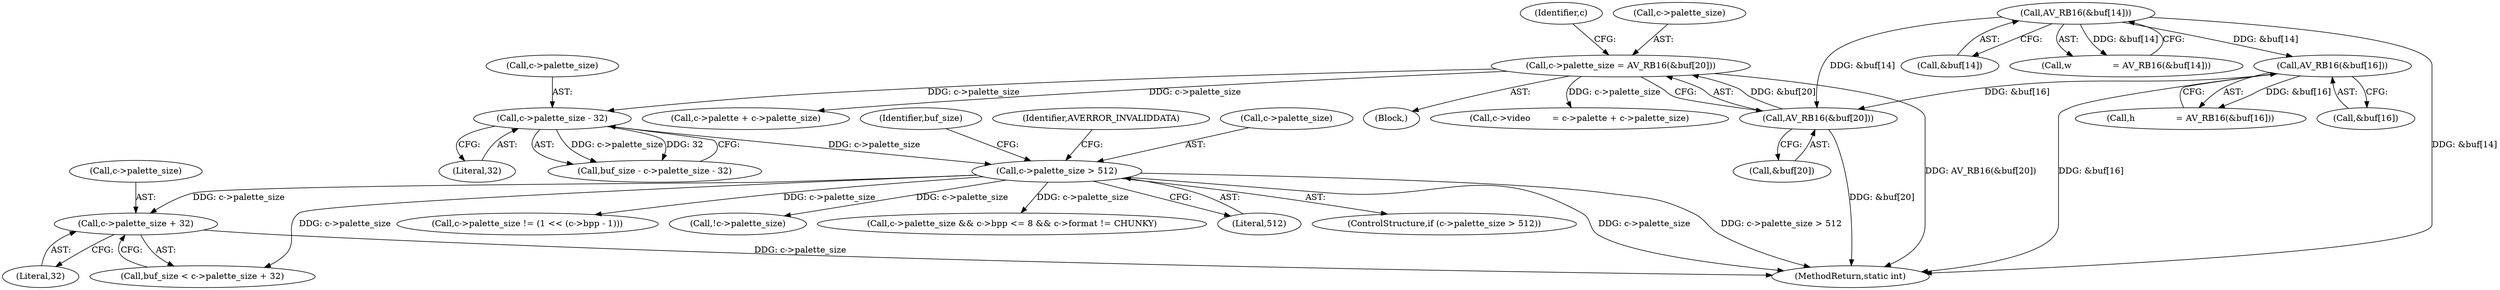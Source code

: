 digraph "0_FFmpeg_1e42736b95065c69a7481d0cf55247024f54b660@pointer" {
"1000224" [label="(Call,c->palette_size + 32)"];
"1000214" [label="(Call,c->palette_size > 512)"];
"1000208" [label="(Call,c->palette_size - 32)"];
"1000175" [label="(Call,c->palette_size = AV_RB16(&buf[20]))"];
"1000179" [label="(Call,AV_RB16(&buf[20]))"];
"1000163" [label="(Call,AV_RB16(&buf[16]))"];
"1000156" [label="(Call,AV_RB16(&buf[14]))"];
"1000175" [label="(Call,c->palette_size = AV_RB16(&buf[20]))"];
"1000157" [label="(Call,&buf[14])"];
"1000154" [label="(Call,w               = AV_RB16(&buf[14]))"];
"1000195" [label="(Call,c->palette + c->palette_size)"];
"1000228" [label="(Literal,32)"];
"1000180" [label="(Call,&buf[20])"];
"1000373" [label="(Call,c->palette_size != (1 << (c->bpp - 1)))"];
"1000105" [label="(Block,)"];
"1000156" [label="(Call,AV_RB16(&buf[14]))"];
"1000408" [label="(Call,!c->palette_size)"];
"1000163" [label="(Call,AV_RB16(&buf[16]))"];
"1000186" [label="(Identifier,c)"];
"1000161" [label="(Call,h               = AV_RB16(&buf[16]))"];
"1000176" [label="(Call,c->palette_size)"];
"1000508" [label="(MethodReturn,static int)"];
"1000223" [label="(Identifier,buf_size)"];
"1000206" [label="(Call,buf_size - c->palette_size - 32)"];
"1000164" [label="(Call,&buf[16])"];
"1000209" [label="(Call,c->palette_size)"];
"1000222" [label="(Call,buf_size < c->palette_size + 32)"];
"1000220" [label="(Identifier,AVERROR_INVALIDDATA)"];
"1000225" [label="(Call,c->palette_size)"];
"1000333" [label="(Call,c->palette_size && c->bpp <= 8 && c->format != CHUNKY)"];
"1000212" [label="(Literal,32)"];
"1000214" [label="(Call,c->palette_size > 512)"];
"1000191" [label="(Call,c->video        = c->palette + c->palette_size)"];
"1000224" [label="(Call,c->palette_size + 32)"];
"1000208" [label="(Call,c->palette_size - 32)"];
"1000218" [label="(Literal,512)"];
"1000213" [label="(ControlStructure,if (c->palette_size > 512))"];
"1000179" [label="(Call,AV_RB16(&buf[20]))"];
"1000215" [label="(Call,c->palette_size)"];
"1000224" -> "1000222"  [label="AST: "];
"1000224" -> "1000228"  [label="CFG: "];
"1000225" -> "1000224"  [label="AST: "];
"1000228" -> "1000224"  [label="AST: "];
"1000222" -> "1000224"  [label="CFG: "];
"1000224" -> "1000508"  [label="DDG: c->palette_size"];
"1000214" -> "1000224"  [label="DDG: c->palette_size"];
"1000214" -> "1000213"  [label="AST: "];
"1000214" -> "1000218"  [label="CFG: "];
"1000215" -> "1000214"  [label="AST: "];
"1000218" -> "1000214"  [label="AST: "];
"1000220" -> "1000214"  [label="CFG: "];
"1000223" -> "1000214"  [label="CFG: "];
"1000214" -> "1000508"  [label="DDG: c->palette_size > 512"];
"1000214" -> "1000508"  [label="DDG: c->palette_size"];
"1000208" -> "1000214"  [label="DDG: c->palette_size"];
"1000214" -> "1000222"  [label="DDG: c->palette_size"];
"1000214" -> "1000333"  [label="DDG: c->palette_size"];
"1000214" -> "1000373"  [label="DDG: c->palette_size"];
"1000214" -> "1000408"  [label="DDG: c->palette_size"];
"1000208" -> "1000206"  [label="AST: "];
"1000208" -> "1000212"  [label="CFG: "];
"1000209" -> "1000208"  [label="AST: "];
"1000212" -> "1000208"  [label="AST: "];
"1000206" -> "1000208"  [label="CFG: "];
"1000208" -> "1000206"  [label="DDG: c->palette_size"];
"1000208" -> "1000206"  [label="DDG: 32"];
"1000175" -> "1000208"  [label="DDG: c->palette_size"];
"1000175" -> "1000105"  [label="AST: "];
"1000175" -> "1000179"  [label="CFG: "];
"1000176" -> "1000175"  [label="AST: "];
"1000179" -> "1000175"  [label="AST: "];
"1000186" -> "1000175"  [label="CFG: "];
"1000175" -> "1000508"  [label="DDG: AV_RB16(&buf[20])"];
"1000179" -> "1000175"  [label="DDG: &buf[20]"];
"1000175" -> "1000191"  [label="DDG: c->palette_size"];
"1000175" -> "1000195"  [label="DDG: c->palette_size"];
"1000179" -> "1000180"  [label="CFG: "];
"1000180" -> "1000179"  [label="AST: "];
"1000179" -> "1000508"  [label="DDG: &buf[20]"];
"1000163" -> "1000179"  [label="DDG: &buf[16]"];
"1000156" -> "1000179"  [label="DDG: &buf[14]"];
"1000163" -> "1000161"  [label="AST: "];
"1000163" -> "1000164"  [label="CFG: "];
"1000164" -> "1000163"  [label="AST: "];
"1000161" -> "1000163"  [label="CFG: "];
"1000163" -> "1000508"  [label="DDG: &buf[16]"];
"1000163" -> "1000161"  [label="DDG: &buf[16]"];
"1000156" -> "1000163"  [label="DDG: &buf[14]"];
"1000156" -> "1000154"  [label="AST: "];
"1000156" -> "1000157"  [label="CFG: "];
"1000157" -> "1000156"  [label="AST: "];
"1000154" -> "1000156"  [label="CFG: "];
"1000156" -> "1000508"  [label="DDG: &buf[14]"];
"1000156" -> "1000154"  [label="DDG: &buf[14]"];
}
